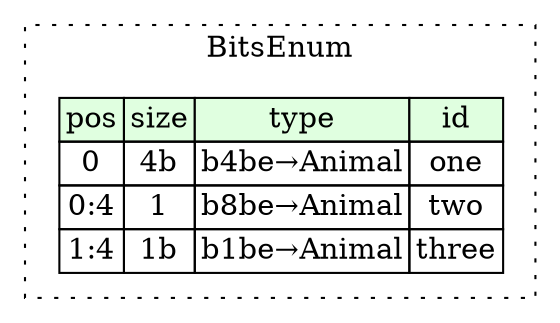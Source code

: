 digraph {
	rankdir=LR;
	node [shape=plaintext];
	subgraph cluster__bits_enum {
		label="BitsEnum";
		graph[style=dotted];

		bits_enum__seq [label=<<TABLE BORDER="0" CELLBORDER="1" CELLSPACING="0">
			<TR><TD BGCOLOR="#E0FFE0">pos</TD><TD BGCOLOR="#E0FFE0">size</TD><TD BGCOLOR="#E0FFE0">type</TD><TD BGCOLOR="#E0FFE0">id</TD></TR>
			<TR><TD PORT="one_pos">0</TD><TD PORT="one_size">4b</TD><TD>b4be→Animal</TD><TD PORT="one_type">one</TD></TR>
			<TR><TD PORT="two_pos">0:4</TD><TD PORT="two_size">1</TD><TD>b8be→Animal</TD><TD PORT="two_type">two</TD></TR>
			<TR><TD PORT="three_pos">1:4</TD><TD PORT="three_size">1b</TD><TD>b1be→Animal</TD><TD PORT="three_type">three</TD></TR>
		</TABLE>>];
	}
}
